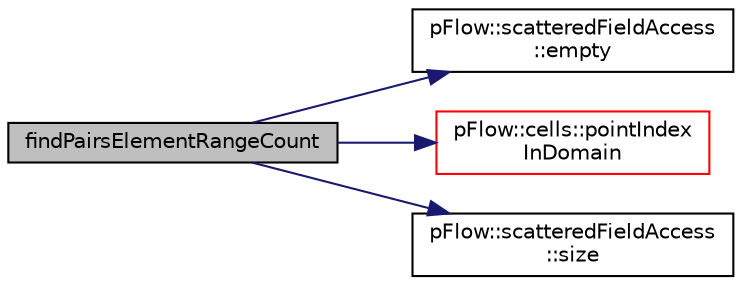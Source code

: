 digraph "findPairsElementRangeCount"
{
 // LATEX_PDF_SIZE
  edge [fontname="Helvetica",fontsize="10",labelfontname="Helvetica",labelfontsize="10"];
  node [fontname="Helvetica",fontsize="10",shape=record];
  rankdir="LR";
  Node1 [label="findPairsElementRangeCount",height=0.2,width=0.4,color="black", fillcolor="grey75", style="filled", fontcolor="black",tooltip=" "];
  Node1 -> Node2 [color="midnightblue",fontsize="10",style="solid",fontname="Helvetica"];
  Node2 [label="pFlow::scatteredFieldAccess\l::empty",height=0.2,width=0.4,color="black", fillcolor="white", style="filled",URL="$classpFlow_1_1scatteredFieldAccess.html#a43be5325ac00e9fa5e1157ad97bfcf7c",tooltip=" "];
  Node1 -> Node3 [color="midnightblue",fontsize="10",style="solid",fontname="Helvetica"];
  Node3 [label="pFlow::cells::pointIndex\lInDomain",height=0.2,width=0.4,color="red", fillcolor="white", style="filled",URL="$classpFlow_1_1cells.html#a6590430b6e9260076e11d92aba79821b",tooltip=" "];
  Node1 -> Node8 [color="midnightblue",fontsize="10",style="solid",fontname="Helvetica"];
  Node8 [label="pFlow::scatteredFieldAccess\l::size",height=0.2,width=0.4,color="black", fillcolor="white", style="filled",URL="$classpFlow_1_1scatteredFieldAccess.html#a29908231382cfa67191aec2c9f8bca23",tooltip=" "];
}
